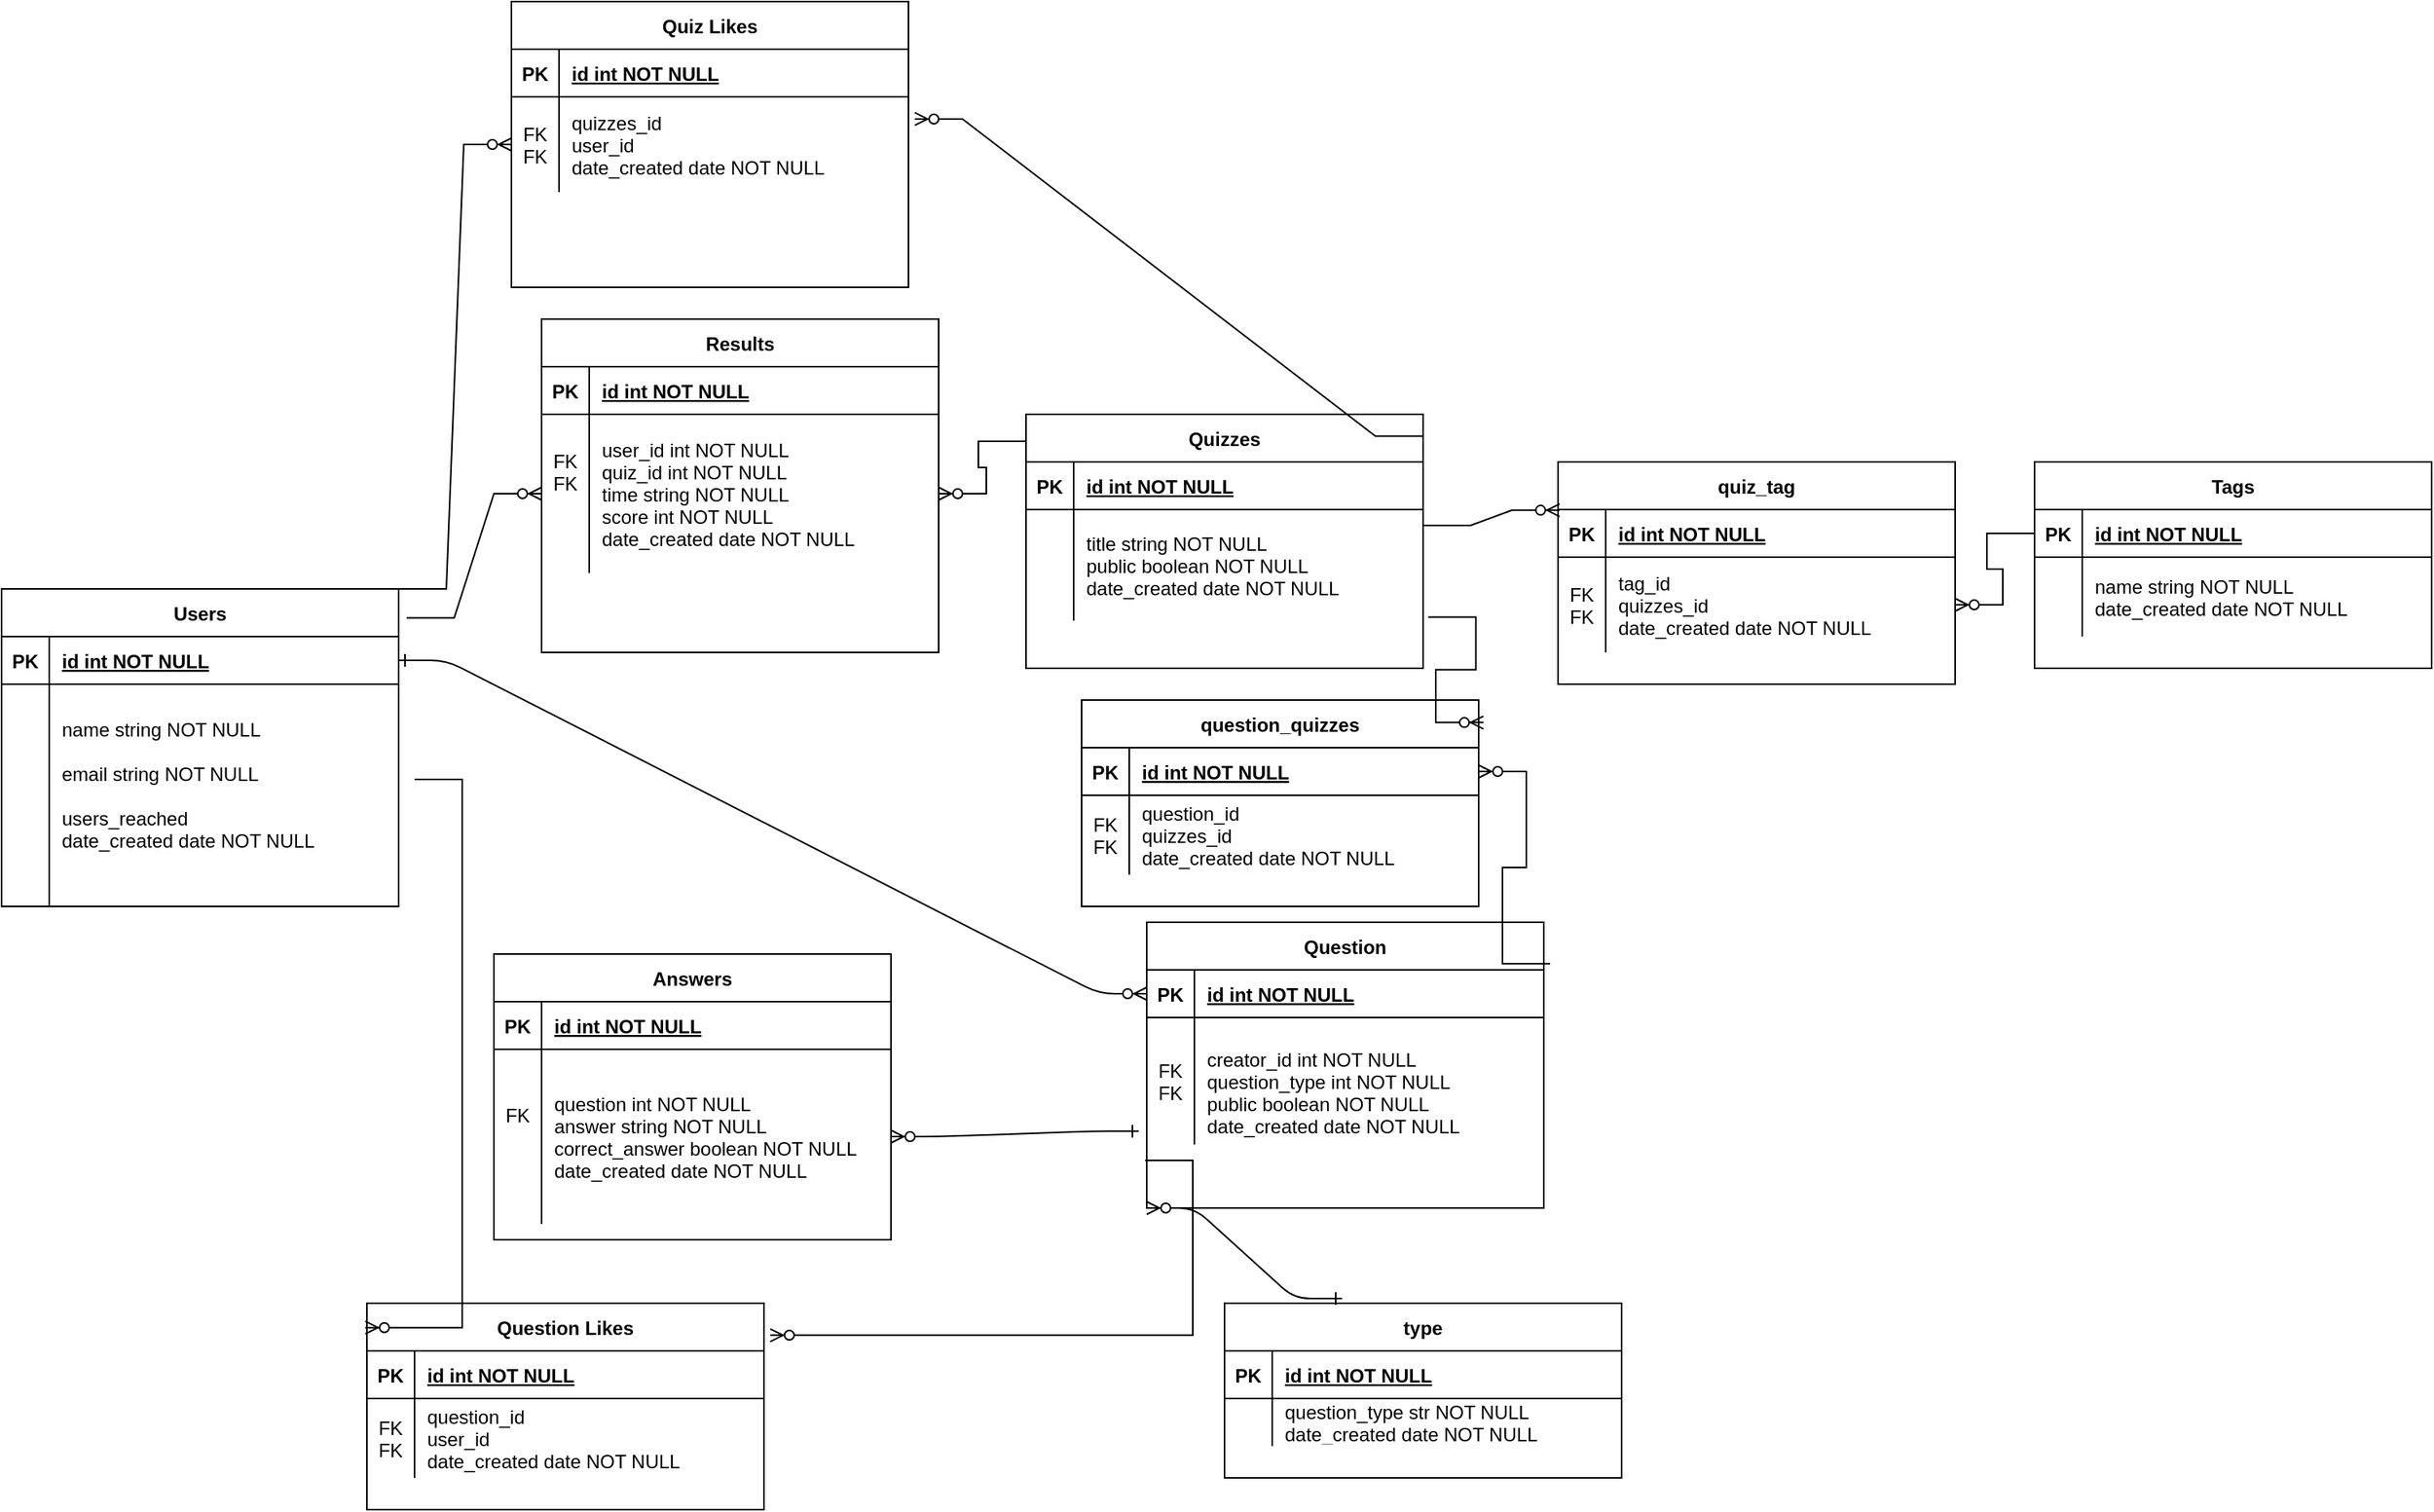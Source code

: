 <mxfile version="22.0.4" type="github" pages="2">
  <diagram id="R2lEEEUBdFMjLlhIrx00" name="Page-1">
    <mxGraphModel dx="1759" dy="1582" grid="1" gridSize="10" guides="1" tooltips="1" connect="1" arrows="1" fold="1" page="1" pageScale="1" pageWidth="850" pageHeight="1100" math="0" shadow="0" extFonts="Permanent Marker^https://fonts.googleapis.com/css?family=Permanent+Marker">
      <root>
        <mxCell id="0" />
        <mxCell id="1" parent="0" />
        <mxCell id="C-vyLk0tnHw3VtMMgP7b-1" value="" style="edgeStyle=entityRelationEdgeStyle;endArrow=ERzeroToMany;startArrow=ERone;endFill=1;startFill=0;entryX=0;entryY=0.25;entryDx=0;entryDy=0;" parent="1" source="C-vyLk0tnHw3VtMMgP7b-24" target="FuQoGJJ5rqBWqTtV5Ez2-31" edge="1">
          <mxGeometry width="100" height="100" relative="1" as="geometry">
            <mxPoint x="340" y="720" as="sourcePoint" />
            <mxPoint x="440" y="620" as="targetPoint" />
          </mxGeometry>
        </mxCell>
        <mxCell id="C-vyLk0tnHw3VtMMgP7b-2" value="Quizzes" style="shape=table;startSize=30;container=1;collapsible=1;childLayout=tableLayout;fixedRows=1;rowLines=0;fontStyle=1;align=center;resizeLast=1;" parent="1" vertex="1">
          <mxGeometry x="425" y="30" width="250" height="160" as="geometry" />
        </mxCell>
        <mxCell id="C-vyLk0tnHw3VtMMgP7b-3" value="" style="shape=partialRectangle;collapsible=0;dropTarget=0;pointerEvents=0;fillColor=none;points=[[0,0.5],[1,0.5]];portConstraint=eastwest;top=0;left=0;right=0;bottom=1;" parent="C-vyLk0tnHw3VtMMgP7b-2" vertex="1">
          <mxGeometry y="30" width="250" height="30" as="geometry" />
        </mxCell>
        <mxCell id="C-vyLk0tnHw3VtMMgP7b-4" value="PK" style="shape=partialRectangle;overflow=hidden;connectable=0;fillColor=none;top=0;left=0;bottom=0;right=0;fontStyle=1;" parent="C-vyLk0tnHw3VtMMgP7b-3" vertex="1">
          <mxGeometry width="30" height="30" as="geometry">
            <mxRectangle width="30" height="30" as="alternateBounds" />
          </mxGeometry>
        </mxCell>
        <mxCell id="C-vyLk0tnHw3VtMMgP7b-5" value="id int NOT NULL " style="shape=partialRectangle;overflow=hidden;connectable=0;fillColor=none;top=0;left=0;bottom=0;right=0;align=left;spacingLeft=6;fontStyle=5;" parent="C-vyLk0tnHw3VtMMgP7b-3" vertex="1">
          <mxGeometry x="30" width="220" height="30" as="geometry">
            <mxRectangle width="220" height="30" as="alternateBounds" />
          </mxGeometry>
        </mxCell>
        <mxCell id="C-vyLk0tnHw3VtMMgP7b-9" value="" style="shape=partialRectangle;collapsible=0;dropTarget=0;pointerEvents=0;fillColor=none;points=[[0,0.5],[1,0.5]];portConstraint=eastwest;top=0;left=0;right=0;bottom=0;" parent="C-vyLk0tnHw3VtMMgP7b-2" vertex="1">
          <mxGeometry y="60" width="250" height="70" as="geometry" />
        </mxCell>
        <mxCell id="C-vyLk0tnHw3VtMMgP7b-10" value="" style="shape=partialRectangle;overflow=hidden;connectable=0;fillColor=none;top=0;left=0;bottom=0;right=0;" parent="C-vyLk0tnHw3VtMMgP7b-9" vertex="1">
          <mxGeometry width="30" height="70" as="geometry">
            <mxRectangle width="30" height="70" as="alternateBounds" />
          </mxGeometry>
        </mxCell>
        <mxCell id="C-vyLk0tnHw3VtMMgP7b-11" value="title string NOT NULL&#xa;public boolean NOT NULL&#xa;date_created date NOT NULL" style="shape=partialRectangle;overflow=hidden;connectable=0;fillColor=none;top=0;left=0;bottom=0;right=0;align=left;spacingLeft=6;" parent="C-vyLk0tnHw3VtMMgP7b-9" vertex="1">
          <mxGeometry x="30" width="220" height="70" as="geometry">
            <mxRectangle width="220" height="70" as="alternateBounds" />
          </mxGeometry>
        </mxCell>
        <mxCell id="C-vyLk0tnHw3VtMMgP7b-23" value="Users" style="shape=table;startSize=30;container=1;collapsible=1;childLayout=tableLayout;fixedRows=1;rowLines=0;fontStyle=1;align=center;resizeLast=1;" parent="1" vertex="1">
          <mxGeometry x="-220" y="140" width="250" height="200" as="geometry" />
        </mxCell>
        <mxCell id="C-vyLk0tnHw3VtMMgP7b-24" value="" style="shape=partialRectangle;collapsible=0;dropTarget=0;pointerEvents=0;fillColor=none;points=[[0,0.5],[1,0.5]];portConstraint=eastwest;top=0;left=0;right=0;bottom=1;" parent="C-vyLk0tnHw3VtMMgP7b-23" vertex="1">
          <mxGeometry y="30" width="250" height="30" as="geometry" />
        </mxCell>
        <mxCell id="C-vyLk0tnHw3VtMMgP7b-25" value="PK" style="shape=partialRectangle;overflow=hidden;connectable=0;fillColor=none;top=0;left=0;bottom=0;right=0;fontStyle=1;" parent="C-vyLk0tnHw3VtMMgP7b-24" vertex="1">
          <mxGeometry width="30" height="30" as="geometry">
            <mxRectangle width="30" height="30" as="alternateBounds" />
          </mxGeometry>
        </mxCell>
        <mxCell id="C-vyLk0tnHw3VtMMgP7b-26" value="id int NOT NULL " style="shape=partialRectangle;overflow=hidden;connectable=0;fillColor=none;top=0;left=0;bottom=0;right=0;align=left;spacingLeft=6;fontStyle=5;" parent="C-vyLk0tnHw3VtMMgP7b-24" vertex="1">
          <mxGeometry x="30" width="220" height="30" as="geometry">
            <mxRectangle width="220" height="30" as="alternateBounds" />
          </mxGeometry>
        </mxCell>
        <mxCell id="C-vyLk0tnHw3VtMMgP7b-27" value="" style="shape=partialRectangle;collapsible=0;dropTarget=0;pointerEvents=0;fillColor=none;points=[[0,0.5],[1,0.5]];portConstraint=eastwest;top=0;left=0;right=0;bottom=0;" parent="C-vyLk0tnHw3VtMMgP7b-23" vertex="1">
          <mxGeometry y="60" width="250" height="140" as="geometry" />
        </mxCell>
        <mxCell id="C-vyLk0tnHw3VtMMgP7b-28" value="" style="shape=partialRectangle;overflow=hidden;connectable=0;fillColor=none;top=0;left=0;bottom=0;right=0;" parent="C-vyLk0tnHw3VtMMgP7b-27" vertex="1">
          <mxGeometry width="30" height="140" as="geometry">
            <mxRectangle width="30" height="140" as="alternateBounds" />
          </mxGeometry>
        </mxCell>
        <mxCell id="C-vyLk0tnHw3VtMMgP7b-29" value="name string NOT NULL&#xa;&#xa;email string NOT NULL&#xa;&#xa;users_reached&#xa;date_created date NOT NULL&#xa;" style="shape=partialRectangle;overflow=hidden;connectable=0;fillColor=none;top=0;left=0;bottom=0;right=0;align=left;spacingLeft=6;" parent="C-vyLk0tnHw3VtMMgP7b-27" vertex="1">
          <mxGeometry x="30" width="220" height="140" as="geometry">
            <mxRectangle width="220" height="140" as="alternateBounds" />
          </mxGeometry>
        </mxCell>
        <mxCell id="FuQoGJJ5rqBWqTtV5Ez2-1" value="Answers" style="shape=table;startSize=30;container=1;collapsible=1;childLayout=tableLayout;fixedRows=1;rowLines=0;fontStyle=1;align=center;resizeLast=1;" parent="1" vertex="1">
          <mxGeometry x="90" y="370" width="250" height="180" as="geometry" />
        </mxCell>
        <mxCell id="FuQoGJJ5rqBWqTtV5Ez2-2" value="" style="shape=partialRectangle;collapsible=0;dropTarget=0;pointerEvents=0;fillColor=none;points=[[0,0.5],[1,0.5]];portConstraint=eastwest;top=0;left=0;right=0;bottom=1;" parent="FuQoGJJ5rqBWqTtV5Ez2-1" vertex="1">
          <mxGeometry y="30" width="250" height="30" as="geometry" />
        </mxCell>
        <mxCell id="FuQoGJJ5rqBWqTtV5Ez2-3" value="PK" style="shape=partialRectangle;overflow=hidden;connectable=0;fillColor=none;top=0;left=0;bottom=0;right=0;fontStyle=1;" parent="FuQoGJJ5rqBWqTtV5Ez2-2" vertex="1">
          <mxGeometry width="30" height="30" as="geometry">
            <mxRectangle width="30" height="30" as="alternateBounds" />
          </mxGeometry>
        </mxCell>
        <mxCell id="FuQoGJJ5rqBWqTtV5Ez2-4" value="id int NOT NULL " style="shape=partialRectangle;overflow=hidden;connectable=0;fillColor=none;top=0;left=0;bottom=0;right=0;align=left;spacingLeft=6;fontStyle=5;" parent="FuQoGJJ5rqBWqTtV5Ez2-2" vertex="1">
          <mxGeometry x="30" width="220" height="30" as="geometry">
            <mxRectangle width="220" height="30" as="alternateBounds" />
          </mxGeometry>
        </mxCell>
        <mxCell id="FuQoGJJ5rqBWqTtV5Ez2-5" value="" style="shape=partialRectangle;collapsible=0;dropTarget=0;pointerEvents=0;fillColor=none;points=[[0,0.5],[1,0.5]];portConstraint=eastwest;top=0;left=0;right=0;bottom=0;" parent="FuQoGJJ5rqBWqTtV5Ez2-1" vertex="1">
          <mxGeometry y="60" width="250" height="110" as="geometry" />
        </mxCell>
        <mxCell id="FuQoGJJ5rqBWqTtV5Ez2-6" value="FK&#xa;&#xa;" style="shape=partialRectangle;overflow=hidden;connectable=0;fillColor=none;top=0;left=0;bottom=0;right=0;" parent="FuQoGJJ5rqBWqTtV5Ez2-5" vertex="1">
          <mxGeometry width="30" height="110" as="geometry">
            <mxRectangle width="30" height="110" as="alternateBounds" />
          </mxGeometry>
        </mxCell>
        <mxCell id="FuQoGJJ5rqBWqTtV5Ez2-7" value="question int NOT NULL&#xa;answer string NOT NULL&#xa;correct_answer boolean NOT NULL&#xa;date_created date NOT NULL" style="shape=partialRectangle;overflow=hidden;connectable=0;fillColor=none;top=0;left=0;bottom=0;right=0;align=left;spacingLeft=6;" parent="FuQoGJJ5rqBWqTtV5Ez2-5" vertex="1">
          <mxGeometry x="30" width="220" height="110" as="geometry">
            <mxRectangle width="220" height="110" as="alternateBounds" />
          </mxGeometry>
        </mxCell>
        <mxCell id="FuQoGJJ5rqBWqTtV5Ez2-24" value="type" style="shape=table;startSize=30;container=1;collapsible=1;childLayout=tableLayout;fixedRows=1;rowLines=0;fontStyle=1;align=center;resizeLast=1;" parent="1" vertex="1">
          <mxGeometry x="550" y="590" width="250" height="110" as="geometry" />
        </mxCell>
        <mxCell id="FuQoGJJ5rqBWqTtV5Ez2-25" value="" style="shape=partialRectangle;collapsible=0;dropTarget=0;pointerEvents=0;fillColor=none;points=[[0,0.5],[1,0.5]];portConstraint=eastwest;top=0;left=0;right=0;bottom=1;" parent="FuQoGJJ5rqBWqTtV5Ez2-24" vertex="1">
          <mxGeometry y="30" width="250" height="30" as="geometry" />
        </mxCell>
        <mxCell id="FuQoGJJ5rqBWqTtV5Ez2-26" value="PK" style="shape=partialRectangle;overflow=hidden;connectable=0;fillColor=none;top=0;left=0;bottom=0;right=0;fontStyle=1;" parent="FuQoGJJ5rqBWqTtV5Ez2-25" vertex="1">
          <mxGeometry width="30" height="30" as="geometry">
            <mxRectangle width="30" height="30" as="alternateBounds" />
          </mxGeometry>
        </mxCell>
        <mxCell id="FuQoGJJ5rqBWqTtV5Ez2-27" value="id int NOT NULL " style="shape=partialRectangle;overflow=hidden;connectable=0;fillColor=none;top=0;left=0;bottom=0;right=0;align=left;spacingLeft=6;fontStyle=5;" parent="FuQoGJJ5rqBWqTtV5Ez2-25" vertex="1">
          <mxGeometry x="30" width="220" height="30" as="geometry">
            <mxRectangle width="220" height="30" as="alternateBounds" />
          </mxGeometry>
        </mxCell>
        <mxCell id="FuQoGJJ5rqBWqTtV5Ez2-28" value="" style="shape=partialRectangle;collapsible=0;dropTarget=0;pointerEvents=0;fillColor=none;points=[[0,0.5],[1,0.5]];portConstraint=eastwest;top=0;left=0;right=0;bottom=0;" parent="FuQoGJJ5rqBWqTtV5Ez2-24" vertex="1">
          <mxGeometry y="60" width="250" height="30" as="geometry" />
        </mxCell>
        <mxCell id="FuQoGJJ5rqBWqTtV5Ez2-29" value="" style="shape=partialRectangle;overflow=hidden;connectable=0;fillColor=none;top=0;left=0;bottom=0;right=0;" parent="FuQoGJJ5rqBWqTtV5Ez2-28" vertex="1">
          <mxGeometry width="30" height="30" as="geometry">
            <mxRectangle width="30" height="30" as="alternateBounds" />
          </mxGeometry>
        </mxCell>
        <mxCell id="FuQoGJJ5rqBWqTtV5Ez2-30" value="question_type str NOT NULL&#xa;date_created date NOT NULL" style="shape=partialRectangle;overflow=hidden;connectable=0;fillColor=none;top=0;left=0;bottom=0;right=0;align=left;spacingLeft=6;" parent="FuQoGJJ5rqBWqTtV5Ez2-28" vertex="1">
          <mxGeometry x="30" width="220" height="30" as="geometry">
            <mxRectangle width="220" height="30" as="alternateBounds" />
          </mxGeometry>
        </mxCell>
        <mxCell id="FuQoGJJ5rqBWqTtV5Ez2-31" value="Question" style="shape=table;startSize=30;container=1;collapsible=1;childLayout=tableLayout;fixedRows=1;rowLines=0;fontStyle=1;align=center;resizeLast=1;" parent="1" vertex="1">
          <mxGeometry x="501" y="350" width="250" height="180" as="geometry" />
        </mxCell>
        <mxCell id="FuQoGJJ5rqBWqTtV5Ez2-32" value="" style="shape=partialRectangle;collapsible=0;dropTarget=0;pointerEvents=0;fillColor=none;points=[[0,0.5],[1,0.5]];portConstraint=eastwest;top=0;left=0;right=0;bottom=1;" parent="FuQoGJJ5rqBWqTtV5Ez2-31" vertex="1">
          <mxGeometry y="30" width="250" height="30" as="geometry" />
        </mxCell>
        <mxCell id="FuQoGJJ5rqBWqTtV5Ez2-33" value="PK" style="shape=partialRectangle;overflow=hidden;connectable=0;fillColor=none;top=0;left=0;bottom=0;right=0;fontStyle=1;" parent="FuQoGJJ5rqBWqTtV5Ez2-32" vertex="1">
          <mxGeometry width="30" height="30" as="geometry">
            <mxRectangle width="30" height="30" as="alternateBounds" />
          </mxGeometry>
        </mxCell>
        <mxCell id="FuQoGJJ5rqBWqTtV5Ez2-34" value="id int NOT NULL " style="shape=partialRectangle;overflow=hidden;connectable=0;fillColor=none;top=0;left=0;bottom=0;right=0;align=left;spacingLeft=6;fontStyle=5;" parent="FuQoGJJ5rqBWqTtV5Ez2-32" vertex="1">
          <mxGeometry x="30" width="220" height="30" as="geometry">
            <mxRectangle width="220" height="30" as="alternateBounds" />
          </mxGeometry>
        </mxCell>
        <mxCell id="FuQoGJJ5rqBWqTtV5Ez2-35" value="" style="shape=partialRectangle;collapsible=0;dropTarget=0;pointerEvents=0;fillColor=none;points=[[0,0.5],[1,0.5]];portConstraint=eastwest;top=0;left=0;right=0;bottom=0;" parent="FuQoGJJ5rqBWqTtV5Ez2-31" vertex="1">
          <mxGeometry y="60" width="250" height="80" as="geometry" />
        </mxCell>
        <mxCell id="FuQoGJJ5rqBWqTtV5Ez2-36" value="&#xa;FK&#xa;FK&#xa;" style="shape=partialRectangle;overflow=hidden;connectable=0;fillColor=none;top=0;left=0;bottom=0;right=0;" parent="FuQoGJJ5rqBWqTtV5Ez2-35" vertex="1">
          <mxGeometry width="30" height="80" as="geometry">
            <mxRectangle width="30" height="80" as="alternateBounds" />
          </mxGeometry>
        </mxCell>
        <mxCell id="FuQoGJJ5rqBWqTtV5Ez2-37" value="&#xa;creator_id int NOT NULL&#xa;question_type int NOT NULL&#xa;public boolean NOT NULL&#xa;date_created date NOT NULL" style="shape=partialRectangle;overflow=hidden;connectable=0;fillColor=none;top=0;left=0;bottom=0;right=0;align=left;spacingLeft=6;" parent="FuQoGJJ5rqBWqTtV5Ez2-35" vertex="1">
          <mxGeometry x="30" width="220" height="80" as="geometry">
            <mxRectangle width="220" height="80" as="alternateBounds" />
          </mxGeometry>
        </mxCell>
        <mxCell id="FuQoGJJ5rqBWqTtV5Ez2-38" value="" style="edgeStyle=entityRelationEdgeStyle;endArrow=ERzeroToMany;startArrow=ERone;endFill=1;startFill=0;exitX=-0.02;exitY=0.896;exitDx=0;exitDy=0;exitPerimeter=0;entryX=1;entryY=0.5;entryDx=0;entryDy=0;" parent="1" source="FuQoGJJ5rqBWqTtV5Ez2-35" target="FuQoGJJ5rqBWqTtV5Ez2-5" edge="1">
          <mxGeometry width="100" height="100" relative="1" as="geometry">
            <mxPoint x="730" y="330" as="sourcePoint" />
            <mxPoint x="150" y="400" as="targetPoint" />
            <Array as="points">
              <mxPoint x="350" y="370" />
            </Array>
          </mxGeometry>
        </mxCell>
        <mxCell id="FuQoGJJ5rqBWqTtV5Ez2-39" value="" style="edgeStyle=entityRelationEdgeStyle;endArrow=ERzeroToMany;startArrow=ERone;endFill=1;startFill=0;exitX=0.296;exitY=-0.027;exitDx=0;exitDy=0;exitPerimeter=0;entryX=0;entryY=1;entryDx=0;entryDy=0;" parent="1" source="FuQoGJJ5rqBWqTtV5Ez2-24" target="FuQoGJJ5rqBWqTtV5Ez2-31" edge="1">
          <mxGeometry width="100" height="100" relative="1" as="geometry">
            <mxPoint x="120" y="605" as="sourcePoint" />
            <mxPoint x="30" y="600" as="targetPoint" />
            <Array as="points">
              <mxPoint x="130" y="600" />
            </Array>
          </mxGeometry>
        </mxCell>
        <mxCell id="FuQoGJJ5rqBWqTtV5Ez2-43" value="question_quizzes" style="shape=table;startSize=30;container=1;collapsible=1;childLayout=tableLayout;fixedRows=1;rowLines=0;fontStyle=1;align=center;resizeLast=1;" parent="1" vertex="1">
          <mxGeometry x="460" y="210" width="250" height="130" as="geometry" />
        </mxCell>
        <mxCell id="FuQoGJJ5rqBWqTtV5Ez2-44" value="" style="shape=partialRectangle;collapsible=0;dropTarget=0;pointerEvents=0;fillColor=none;points=[[0,0.5],[1,0.5]];portConstraint=eastwest;top=0;left=0;right=0;bottom=1;" parent="FuQoGJJ5rqBWqTtV5Ez2-43" vertex="1">
          <mxGeometry y="30" width="250" height="30" as="geometry" />
        </mxCell>
        <mxCell id="FuQoGJJ5rqBWqTtV5Ez2-45" value="PK" style="shape=partialRectangle;overflow=hidden;connectable=0;fillColor=none;top=0;left=0;bottom=0;right=0;fontStyle=1;" parent="FuQoGJJ5rqBWqTtV5Ez2-44" vertex="1">
          <mxGeometry width="30" height="30" as="geometry">
            <mxRectangle width="30" height="30" as="alternateBounds" />
          </mxGeometry>
        </mxCell>
        <mxCell id="FuQoGJJ5rqBWqTtV5Ez2-46" value="id int NOT NULL " style="shape=partialRectangle;overflow=hidden;connectable=0;fillColor=none;top=0;left=0;bottom=0;right=0;align=left;spacingLeft=6;fontStyle=5;" parent="FuQoGJJ5rqBWqTtV5Ez2-44" vertex="1">
          <mxGeometry x="30" width="220" height="30" as="geometry">
            <mxRectangle width="220" height="30" as="alternateBounds" />
          </mxGeometry>
        </mxCell>
        <mxCell id="FuQoGJJ5rqBWqTtV5Ez2-47" value="" style="shape=partialRectangle;collapsible=0;dropTarget=0;pointerEvents=0;fillColor=none;points=[[0,0.5],[1,0.5]];portConstraint=eastwest;top=0;left=0;right=0;bottom=0;" parent="FuQoGJJ5rqBWqTtV5Ez2-43" vertex="1">
          <mxGeometry y="60" width="250" height="50" as="geometry" />
        </mxCell>
        <mxCell id="FuQoGJJ5rqBWqTtV5Ez2-48" value="FK&#xa;FK" style="shape=partialRectangle;overflow=hidden;connectable=0;fillColor=none;top=0;left=0;bottom=0;right=0;" parent="FuQoGJJ5rqBWqTtV5Ez2-47" vertex="1">
          <mxGeometry width="30" height="50" as="geometry">
            <mxRectangle width="30" height="50" as="alternateBounds" />
          </mxGeometry>
        </mxCell>
        <mxCell id="FuQoGJJ5rqBWqTtV5Ez2-49" value="question_id&#xa;quizzes_id&#xa;date_created date NOT NULL" style="shape=partialRectangle;overflow=hidden;connectable=0;fillColor=none;top=0;left=0;bottom=0;right=0;align=left;spacingLeft=6;" parent="FuQoGJJ5rqBWqTtV5Ez2-47" vertex="1">
          <mxGeometry x="30" width="220" height="50" as="geometry">
            <mxRectangle width="220" height="50" as="alternateBounds" />
          </mxGeometry>
        </mxCell>
        <mxCell id="FuQoGJJ5rqBWqTtV5Ez2-50" value="" style="edgeStyle=entityRelationEdgeStyle;fontSize=12;html=1;endArrow=ERzeroToMany;endFill=1;rounded=0;exitX=1.016;exitY=0.145;exitDx=0;exitDy=0;exitPerimeter=0;entryX=1;entryY=0.5;entryDx=0;entryDy=0;" parent="1" source="FuQoGJJ5rqBWqTtV5Ez2-31" target="FuQoGJJ5rqBWqTtV5Ez2-44" edge="1">
          <mxGeometry width="100" height="100" relative="1" as="geometry">
            <mxPoint x="320" y="320" as="sourcePoint" />
            <mxPoint x="420" y="220" as="targetPoint" />
          </mxGeometry>
        </mxCell>
        <mxCell id="FuQoGJJ5rqBWqTtV5Ez2-51" value="" style="edgeStyle=entityRelationEdgeStyle;fontSize=12;html=1;endArrow=ERzeroToMany;endFill=1;rounded=0;exitX=1.013;exitY=0.967;exitDx=0;exitDy=0;exitPerimeter=0;entryX=1.012;entryY=0.109;entryDx=0;entryDy=0;entryPerimeter=0;" parent="1" source="C-vyLk0tnHw3VtMMgP7b-9" target="FuQoGJJ5rqBWqTtV5Ez2-43" edge="1">
          <mxGeometry width="100" height="100" relative="1" as="geometry">
            <mxPoint x="784" y="386" as="sourcePoint" />
            <mxPoint x="720" y="265" as="targetPoint" />
          </mxGeometry>
        </mxCell>
        <mxCell id="FuQoGJJ5rqBWqTtV5Ez2-52" value="Results" style="shape=table;startSize=30;container=1;collapsible=1;childLayout=tableLayout;fixedRows=1;rowLines=0;fontStyle=1;align=center;resizeLast=1;" parent="1" vertex="1">
          <mxGeometry x="120" y="-30" width="250" height="210" as="geometry" />
        </mxCell>
        <mxCell id="FuQoGJJ5rqBWqTtV5Ez2-53" value="" style="shape=partialRectangle;collapsible=0;dropTarget=0;pointerEvents=0;fillColor=none;points=[[0,0.5],[1,0.5]];portConstraint=eastwest;top=0;left=0;right=0;bottom=1;" parent="FuQoGJJ5rqBWqTtV5Ez2-52" vertex="1">
          <mxGeometry y="30" width="250" height="30" as="geometry" />
        </mxCell>
        <mxCell id="FuQoGJJ5rqBWqTtV5Ez2-54" value="PK" style="shape=partialRectangle;overflow=hidden;connectable=0;fillColor=none;top=0;left=0;bottom=0;right=0;fontStyle=1;" parent="FuQoGJJ5rqBWqTtV5Ez2-53" vertex="1">
          <mxGeometry width="30" height="30" as="geometry">
            <mxRectangle width="30" height="30" as="alternateBounds" />
          </mxGeometry>
        </mxCell>
        <mxCell id="FuQoGJJ5rqBWqTtV5Ez2-55" value="id int NOT NULL " style="shape=partialRectangle;overflow=hidden;connectable=0;fillColor=none;top=0;left=0;bottom=0;right=0;align=left;spacingLeft=6;fontStyle=5;" parent="FuQoGJJ5rqBWqTtV5Ez2-53" vertex="1">
          <mxGeometry x="30" width="220" height="30" as="geometry">
            <mxRectangle width="220" height="30" as="alternateBounds" />
          </mxGeometry>
        </mxCell>
        <mxCell id="FuQoGJJ5rqBWqTtV5Ez2-56" value="" style="shape=partialRectangle;collapsible=0;dropTarget=0;pointerEvents=0;fillColor=none;points=[[0,0.5],[1,0.5]];portConstraint=eastwest;top=0;left=0;right=0;bottom=0;" parent="FuQoGJJ5rqBWqTtV5Ez2-52" vertex="1">
          <mxGeometry y="60" width="250" height="100" as="geometry" />
        </mxCell>
        <mxCell id="FuQoGJJ5rqBWqTtV5Ez2-57" value="&#xa;FK&#xa;FK&#xa;&#xa;&#xa;" style="shape=partialRectangle;overflow=hidden;connectable=0;fillColor=none;top=0;left=0;bottom=0;right=0;" parent="FuQoGJJ5rqBWqTtV5Ez2-56" vertex="1">
          <mxGeometry width="30" height="100" as="geometry">
            <mxRectangle width="30" height="100" as="alternateBounds" />
          </mxGeometry>
        </mxCell>
        <mxCell id="FuQoGJJ5rqBWqTtV5Ez2-58" value="&#xa;user_id int NOT NULL&#xa;quiz_id int NOT NULL&#xa;time string NOT NULL&#xa;score int NOT NULL&#xa;date_created date NOT NULL&#xa;" style="shape=partialRectangle;overflow=hidden;connectable=0;fillColor=none;top=0;left=0;bottom=0;right=0;align=left;spacingLeft=6;" parent="FuQoGJJ5rqBWqTtV5Ez2-56" vertex="1">
          <mxGeometry x="30" width="220" height="100" as="geometry">
            <mxRectangle width="220" height="100" as="alternateBounds" />
          </mxGeometry>
        </mxCell>
        <mxCell id="FuQoGJJ5rqBWqTtV5Ez2-64" value="" style="edgeStyle=entityRelationEdgeStyle;fontSize=12;html=1;endArrow=ERzeroToMany;endFill=1;rounded=0;exitX=1.02;exitY=0.091;exitDx=0;exitDy=0;exitPerimeter=0;" parent="1" source="C-vyLk0tnHw3VtMMgP7b-23" target="FuQoGJJ5rqBWqTtV5Ez2-56" edge="1">
          <mxGeometry width="100" height="100" relative="1" as="geometry">
            <mxPoint x="170" y="260" as="sourcePoint" />
            <mxPoint x="270" y="160" as="targetPoint" />
          </mxGeometry>
        </mxCell>
        <mxCell id="FuQoGJJ5rqBWqTtV5Ez2-65" value="" style="edgeStyle=entityRelationEdgeStyle;fontSize=12;html=1;endArrow=ERzeroToMany;endFill=1;rounded=0;exitX=0;exitY=0.106;exitDx=0;exitDy=0;exitPerimeter=0;" parent="1" source="C-vyLk0tnHw3VtMMgP7b-2" target="FuQoGJJ5rqBWqTtV5Ez2-56" edge="1">
          <mxGeometry width="100" height="100" relative="1" as="geometry">
            <mxPoint x="170" y="260" as="sourcePoint" />
            <mxPoint x="270" y="160" as="targetPoint" />
          </mxGeometry>
        </mxCell>
        <mxCell id="FuQoGJJ5rqBWqTtV5Ez2-66" value="Tags" style="shape=table;startSize=30;container=1;collapsible=1;childLayout=tableLayout;fixedRows=1;rowLines=0;fontStyle=1;align=center;resizeLast=1;" parent="1" vertex="1">
          <mxGeometry x="1060" y="60" width="250" height="130" as="geometry" />
        </mxCell>
        <mxCell id="FuQoGJJ5rqBWqTtV5Ez2-67" value="" style="shape=partialRectangle;collapsible=0;dropTarget=0;pointerEvents=0;fillColor=none;points=[[0,0.5],[1,0.5]];portConstraint=eastwest;top=0;left=0;right=0;bottom=1;" parent="FuQoGJJ5rqBWqTtV5Ez2-66" vertex="1">
          <mxGeometry y="30" width="250" height="30" as="geometry" />
        </mxCell>
        <mxCell id="FuQoGJJ5rqBWqTtV5Ez2-68" value="PK" style="shape=partialRectangle;overflow=hidden;connectable=0;fillColor=none;top=0;left=0;bottom=0;right=0;fontStyle=1;" parent="FuQoGJJ5rqBWqTtV5Ez2-67" vertex="1">
          <mxGeometry width="30" height="30" as="geometry">
            <mxRectangle width="30" height="30" as="alternateBounds" />
          </mxGeometry>
        </mxCell>
        <mxCell id="FuQoGJJ5rqBWqTtV5Ez2-69" value="id int NOT NULL " style="shape=partialRectangle;overflow=hidden;connectable=0;fillColor=none;top=0;left=0;bottom=0;right=0;align=left;spacingLeft=6;fontStyle=5;" parent="FuQoGJJ5rqBWqTtV5Ez2-67" vertex="1">
          <mxGeometry x="30" width="220" height="30" as="geometry">
            <mxRectangle width="220" height="30" as="alternateBounds" />
          </mxGeometry>
        </mxCell>
        <mxCell id="FuQoGJJ5rqBWqTtV5Ez2-70" value="" style="shape=partialRectangle;collapsible=0;dropTarget=0;pointerEvents=0;fillColor=none;points=[[0,0.5],[1,0.5]];portConstraint=eastwest;top=0;left=0;right=0;bottom=0;" parent="FuQoGJJ5rqBWqTtV5Ez2-66" vertex="1">
          <mxGeometry y="60" width="250" height="50" as="geometry" />
        </mxCell>
        <mxCell id="FuQoGJJ5rqBWqTtV5Ez2-71" value="" style="shape=partialRectangle;overflow=hidden;connectable=0;fillColor=none;top=0;left=0;bottom=0;right=0;" parent="FuQoGJJ5rqBWqTtV5Ez2-70" vertex="1">
          <mxGeometry width="30" height="50" as="geometry">
            <mxRectangle width="30" height="50" as="alternateBounds" />
          </mxGeometry>
        </mxCell>
        <mxCell id="FuQoGJJ5rqBWqTtV5Ez2-72" value="name string NOT NULL&#xa;date_created date NOT NULL" style="shape=partialRectangle;overflow=hidden;connectable=0;fillColor=none;top=0;left=0;bottom=0;right=0;align=left;spacingLeft=6;" parent="FuQoGJJ5rqBWqTtV5Ez2-70" vertex="1">
          <mxGeometry x="30" width="220" height="50" as="geometry">
            <mxRectangle width="220" height="50" as="alternateBounds" />
          </mxGeometry>
        </mxCell>
        <mxCell id="FuQoGJJ5rqBWqTtV5Ez2-74" value="quiz_tag" style="shape=table;startSize=30;container=1;collapsible=1;childLayout=tableLayout;fixedRows=1;rowLines=0;fontStyle=1;align=center;resizeLast=1;" parent="1" vertex="1">
          <mxGeometry x="760" y="60" width="250" height="140" as="geometry" />
        </mxCell>
        <mxCell id="FuQoGJJ5rqBWqTtV5Ez2-75" value="" style="shape=partialRectangle;collapsible=0;dropTarget=0;pointerEvents=0;fillColor=none;points=[[0,0.5],[1,0.5]];portConstraint=eastwest;top=0;left=0;right=0;bottom=1;" parent="FuQoGJJ5rqBWqTtV5Ez2-74" vertex="1">
          <mxGeometry y="30" width="250" height="30" as="geometry" />
        </mxCell>
        <mxCell id="FuQoGJJ5rqBWqTtV5Ez2-76" value="PK" style="shape=partialRectangle;overflow=hidden;connectable=0;fillColor=none;top=0;left=0;bottom=0;right=0;fontStyle=1;" parent="FuQoGJJ5rqBWqTtV5Ez2-75" vertex="1">
          <mxGeometry width="30" height="30" as="geometry">
            <mxRectangle width="30" height="30" as="alternateBounds" />
          </mxGeometry>
        </mxCell>
        <mxCell id="FuQoGJJ5rqBWqTtV5Ez2-77" value="id int NOT NULL " style="shape=partialRectangle;overflow=hidden;connectable=0;fillColor=none;top=0;left=0;bottom=0;right=0;align=left;spacingLeft=6;fontStyle=5;" parent="FuQoGJJ5rqBWqTtV5Ez2-75" vertex="1">
          <mxGeometry x="30" width="220" height="30" as="geometry">
            <mxRectangle width="220" height="30" as="alternateBounds" />
          </mxGeometry>
        </mxCell>
        <mxCell id="FuQoGJJ5rqBWqTtV5Ez2-78" value="" style="shape=partialRectangle;collapsible=0;dropTarget=0;pointerEvents=0;fillColor=none;points=[[0,0.5],[1,0.5]];portConstraint=eastwest;top=0;left=0;right=0;bottom=0;" parent="FuQoGJJ5rqBWqTtV5Ez2-74" vertex="1">
          <mxGeometry y="60" width="250" height="60" as="geometry" />
        </mxCell>
        <mxCell id="FuQoGJJ5rqBWqTtV5Ez2-79" value="FK&#xa;FK" style="shape=partialRectangle;overflow=hidden;connectable=0;fillColor=none;top=0;left=0;bottom=0;right=0;" parent="FuQoGJJ5rqBWqTtV5Ez2-78" vertex="1">
          <mxGeometry width="30" height="60" as="geometry">
            <mxRectangle width="30" height="60" as="alternateBounds" />
          </mxGeometry>
        </mxCell>
        <mxCell id="FuQoGJJ5rqBWqTtV5Ez2-80" value="tag_id&#xa;quizzes_id&#xa;date_created date NOT NULL" style="shape=partialRectangle;overflow=hidden;connectable=0;fillColor=none;top=0;left=0;bottom=0;right=0;align=left;spacingLeft=6;" parent="FuQoGJJ5rqBWqTtV5Ez2-78" vertex="1">
          <mxGeometry x="30" width="220" height="60" as="geometry">
            <mxRectangle width="220" height="60" as="alternateBounds" />
          </mxGeometry>
        </mxCell>
        <mxCell id="FuQoGJJ5rqBWqTtV5Ez2-81" value="" style="edgeStyle=entityRelationEdgeStyle;fontSize=12;html=1;endArrow=ERzeroToMany;endFill=1;rounded=0;entryX=0.004;entryY=0.014;entryDx=0;entryDy=0;entryPerimeter=0;" parent="1" target="FuQoGJJ5rqBWqTtV5Ez2-75" edge="1">
          <mxGeometry width="100" height="100" relative="1" as="geometry">
            <mxPoint x="675" y="100" as="sourcePoint" />
            <mxPoint x="775" as="targetPoint" />
          </mxGeometry>
        </mxCell>
        <mxCell id="FuQoGJJ5rqBWqTtV5Ez2-82" value="" style="edgeStyle=entityRelationEdgeStyle;fontSize=12;html=1;endArrow=ERzeroToMany;endFill=1;rounded=0;entryX=1;entryY=0.5;entryDx=0;entryDy=0;exitX=0;exitY=0.5;exitDx=0;exitDy=0;" parent="1" source="FuQoGJJ5rqBWqTtV5Ez2-67" target="FuQoGJJ5rqBWqTtV5Ez2-78" edge="1">
          <mxGeometry width="100" height="100" relative="1" as="geometry">
            <mxPoint x="1010" y="292.43" as="sourcePoint" />
            <mxPoint x="1059.5" y="270.0" as="targetPoint" />
          </mxGeometry>
        </mxCell>
        <mxCell id="4juN052He3S0730-KRK3-2" value="Quiz Likes" style="shape=table;startSize=30;container=1;collapsible=1;childLayout=tableLayout;fixedRows=1;rowLines=0;fontStyle=1;align=center;resizeLast=1;" parent="1" vertex="1">
          <mxGeometry x="101" y="-230" width="250" height="180" as="geometry" />
        </mxCell>
        <mxCell id="4juN052He3S0730-KRK3-3" value="" style="shape=partialRectangle;collapsible=0;dropTarget=0;pointerEvents=0;fillColor=none;points=[[0,0.5],[1,0.5]];portConstraint=eastwest;top=0;left=0;right=0;bottom=1;" parent="4juN052He3S0730-KRK3-2" vertex="1">
          <mxGeometry y="30" width="250" height="30" as="geometry" />
        </mxCell>
        <mxCell id="4juN052He3S0730-KRK3-4" value="PK" style="shape=partialRectangle;overflow=hidden;connectable=0;fillColor=none;top=0;left=0;bottom=0;right=0;fontStyle=1;" parent="4juN052He3S0730-KRK3-3" vertex="1">
          <mxGeometry width="30" height="30" as="geometry">
            <mxRectangle width="30" height="30" as="alternateBounds" />
          </mxGeometry>
        </mxCell>
        <mxCell id="4juN052He3S0730-KRK3-5" value="id int NOT NULL " style="shape=partialRectangle;overflow=hidden;connectable=0;fillColor=none;top=0;left=0;bottom=0;right=0;align=left;spacingLeft=6;fontStyle=5;" parent="4juN052He3S0730-KRK3-3" vertex="1">
          <mxGeometry x="30" width="220" height="30" as="geometry">
            <mxRectangle width="220" height="30" as="alternateBounds" />
          </mxGeometry>
        </mxCell>
        <mxCell id="4juN052He3S0730-KRK3-6" value="" style="shape=partialRectangle;collapsible=0;dropTarget=0;pointerEvents=0;fillColor=none;points=[[0,0.5],[1,0.5]];portConstraint=eastwest;top=0;left=0;right=0;bottom=0;" parent="4juN052He3S0730-KRK3-2" vertex="1">
          <mxGeometry y="60" width="250" height="60" as="geometry" />
        </mxCell>
        <mxCell id="4juN052He3S0730-KRK3-7" value="FK&#xa;FK" style="shape=partialRectangle;overflow=hidden;connectable=0;fillColor=none;top=0;left=0;bottom=0;right=0;" parent="4juN052He3S0730-KRK3-6" vertex="1">
          <mxGeometry width="30" height="60" as="geometry">
            <mxRectangle width="30" height="60" as="alternateBounds" />
          </mxGeometry>
        </mxCell>
        <mxCell id="4juN052He3S0730-KRK3-8" value="quizzes_id&#xa;user_id&#xa;date_created date NOT NULL" style="shape=partialRectangle;overflow=hidden;connectable=0;fillColor=none;top=0;left=0;bottom=0;right=0;align=left;spacingLeft=6;" parent="4juN052He3S0730-KRK3-6" vertex="1">
          <mxGeometry x="30" width="220" height="60" as="geometry">
            <mxRectangle width="220" height="60" as="alternateBounds" />
          </mxGeometry>
        </mxCell>
        <mxCell id="4juN052He3S0730-KRK3-9" value="" style="edgeStyle=entityRelationEdgeStyle;fontSize=12;html=1;endArrow=ERzeroToMany;endFill=1;rounded=0;exitX=1;exitY=0;exitDx=0;exitDy=0;entryX=0;entryY=0.5;entryDx=0;entryDy=0;" parent="1" source="C-vyLk0tnHw3VtMMgP7b-23" target="4juN052He3S0730-KRK3-6" edge="1">
          <mxGeometry width="100" height="100" relative="1" as="geometry">
            <mxPoint x="-130" y="70" as="sourcePoint" />
            <mxPoint x="-30" y="-30" as="targetPoint" />
          </mxGeometry>
        </mxCell>
        <mxCell id="4juN052He3S0730-KRK3-10" value="" style="edgeStyle=entityRelationEdgeStyle;fontSize=12;html=1;endArrow=ERzeroToMany;endFill=1;rounded=0;exitX=1;exitY=0.086;exitDx=0;exitDy=0;exitPerimeter=0;entryX=1.016;entryY=0.233;entryDx=0;entryDy=0;entryPerimeter=0;" parent="1" source="C-vyLk0tnHw3VtMMgP7b-2" target="4juN052He3S0730-KRK3-6" edge="1">
          <mxGeometry width="100" height="100" relative="1" as="geometry">
            <mxPoint x="465" y="-35" as="sourcePoint" />
            <mxPoint x="425" y="-60" as="targetPoint" />
            <Array as="points">
              <mxPoint x="405" y="20" />
              <mxPoint x="625" y="-150" />
              <mxPoint x="475" y="-70" />
            </Array>
          </mxGeometry>
        </mxCell>
        <mxCell id="4juN052He3S0730-KRK3-11" value="Question Likes" style="shape=table;startSize=30;container=1;collapsible=1;childLayout=tableLayout;fixedRows=1;rowLines=0;fontStyle=1;align=center;resizeLast=1;" parent="1" vertex="1">
          <mxGeometry x="10" y="590" width="250" height="130" as="geometry" />
        </mxCell>
        <mxCell id="4juN052He3S0730-KRK3-12" value="" style="shape=partialRectangle;collapsible=0;dropTarget=0;pointerEvents=0;fillColor=none;points=[[0,0.5],[1,0.5]];portConstraint=eastwest;top=0;left=0;right=0;bottom=1;" parent="4juN052He3S0730-KRK3-11" vertex="1">
          <mxGeometry y="30" width="250" height="30" as="geometry" />
        </mxCell>
        <mxCell id="4juN052He3S0730-KRK3-13" value="PK" style="shape=partialRectangle;overflow=hidden;connectable=0;fillColor=none;top=0;left=0;bottom=0;right=0;fontStyle=1;" parent="4juN052He3S0730-KRK3-12" vertex="1">
          <mxGeometry width="30" height="30" as="geometry">
            <mxRectangle width="30" height="30" as="alternateBounds" />
          </mxGeometry>
        </mxCell>
        <mxCell id="4juN052He3S0730-KRK3-14" value="id int NOT NULL " style="shape=partialRectangle;overflow=hidden;connectable=0;fillColor=none;top=0;left=0;bottom=0;right=0;align=left;spacingLeft=6;fontStyle=5;" parent="4juN052He3S0730-KRK3-12" vertex="1">
          <mxGeometry x="30" width="220" height="30" as="geometry">
            <mxRectangle width="220" height="30" as="alternateBounds" />
          </mxGeometry>
        </mxCell>
        <mxCell id="4juN052He3S0730-KRK3-15" value="" style="shape=partialRectangle;collapsible=0;dropTarget=0;pointerEvents=0;fillColor=none;points=[[0,0.5],[1,0.5]];portConstraint=eastwest;top=0;left=0;right=0;bottom=0;" parent="4juN052He3S0730-KRK3-11" vertex="1">
          <mxGeometry y="60" width="250" height="50" as="geometry" />
        </mxCell>
        <mxCell id="4juN052He3S0730-KRK3-16" value="FK&#xa;FK" style="shape=partialRectangle;overflow=hidden;connectable=0;fillColor=none;top=0;left=0;bottom=0;right=0;" parent="4juN052He3S0730-KRK3-15" vertex="1">
          <mxGeometry width="30" height="50" as="geometry">
            <mxRectangle width="30" height="50" as="alternateBounds" />
          </mxGeometry>
        </mxCell>
        <mxCell id="4juN052He3S0730-KRK3-17" value="question_id&#xa;user_id&#xa;date_created date NOT NULL" style="shape=partialRectangle;overflow=hidden;connectable=0;fillColor=none;top=0;left=0;bottom=0;right=0;align=left;spacingLeft=6;" parent="4juN052He3S0730-KRK3-15" vertex="1">
          <mxGeometry x="30" width="220" height="50" as="geometry">
            <mxRectangle width="220" height="50" as="alternateBounds" />
          </mxGeometry>
        </mxCell>
        <mxCell id="4juN052He3S0730-KRK3-20" value="" style="edgeStyle=entityRelationEdgeStyle;fontSize=12;html=1;endArrow=ERzeroToMany;endFill=1;rounded=0;entryX=1.016;entryY=0.155;entryDx=0;entryDy=0;entryPerimeter=0;" parent="1" target="4juN052He3S0730-KRK3-11" edge="1">
          <mxGeometry width="100" height="100" relative="1" as="geometry">
            <mxPoint x="500" y="500" as="sourcePoint" />
            <mxPoint x="300" y="420" as="targetPoint" />
          </mxGeometry>
        </mxCell>
        <mxCell id="4juN052He3S0730-KRK3-21" value="" style="edgeStyle=entityRelationEdgeStyle;fontSize=12;html=1;endArrow=ERzeroToMany;endFill=1;rounded=0;entryX=-0.004;entryY=0.118;entryDx=0;entryDy=0;entryPerimeter=0;" parent="1" target="4juN052He3S0730-KRK3-11" edge="1">
          <mxGeometry width="100" height="100" relative="1" as="geometry">
            <mxPoint x="40" y="260" as="sourcePoint" />
            <mxPoint x="10" y="410" as="targetPoint" />
          </mxGeometry>
        </mxCell>
      </root>
    </mxGraphModel>
  </diagram>
  <diagram id="s7SUgfnDnPvX5ehD8WSx" name="Arky&#39;s Thoughts">
    <mxGraphModel dx="1675" dy="576" grid="1" gridSize="10" guides="1" tooltips="1" connect="1" arrows="1" fold="1" page="1" pageScale="1" pageWidth="850" pageHeight="1100" math="0" shadow="0">
      <root>
        <mxCell id="0" />
        <mxCell id="1" parent="0" />
        <mxCell id="gNZXComtkXKydNV4V2m_-1" value="" style="edgeStyle=entityRelationEdgeStyle;endArrow=ERzeroToMany;startArrow=ERone;endFill=1;startFill=0;entryX=0;entryY=0.25;entryDx=0;entryDy=0;" edge="1" parent="1" source="gNZXComtkXKydNV4V2m_-10" target="gNZXComtkXKydNV4V2m_-30">
          <mxGeometry width="100" height="100" relative="1" as="geometry">
            <mxPoint x="230" y="920" as="sourcePoint" />
            <mxPoint x="330" y="820" as="targetPoint" />
          </mxGeometry>
        </mxCell>
        <mxCell id="gNZXComtkXKydNV4V2m_-2" value="Quizzes" style="shape=table;startSize=30;container=1;collapsible=1;childLayout=tableLayout;fixedRows=1;rowLines=0;fontStyle=1;align=center;resizeLast=1;" vertex="1" parent="1">
          <mxGeometry x="315" y="200" width="250" height="160" as="geometry" />
        </mxCell>
        <mxCell id="gNZXComtkXKydNV4V2m_-3" value="" style="shape=partialRectangle;collapsible=0;dropTarget=0;pointerEvents=0;fillColor=none;points=[[0,0.5],[1,0.5]];portConstraint=eastwest;top=0;left=0;right=0;bottom=1;" vertex="1" parent="gNZXComtkXKydNV4V2m_-2">
          <mxGeometry y="30" width="250" height="30" as="geometry" />
        </mxCell>
        <mxCell id="gNZXComtkXKydNV4V2m_-4" value="PK" style="shape=partialRectangle;overflow=hidden;connectable=0;fillColor=none;top=0;left=0;bottom=0;right=0;fontStyle=1;" vertex="1" parent="gNZXComtkXKydNV4V2m_-3">
          <mxGeometry width="30" height="30" as="geometry">
            <mxRectangle width="30" height="30" as="alternateBounds" />
          </mxGeometry>
        </mxCell>
        <mxCell id="gNZXComtkXKydNV4V2m_-5" value="id int NOT NULL " style="shape=partialRectangle;overflow=hidden;connectable=0;fillColor=none;top=0;left=0;bottom=0;right=0;align=left;spacingLeft=6;fontStyle=5;" vertex="1" parent="gNZXComtkXKydNV4V2m_-3">
          <mxGeometry x="30" width="220" height="30" as="geometry">
            <mxRectangle width="220" height="30" as="alternateBounds" />
          </mxGeometry>
        </mxCell>
        <mxCell id="gNZXComtkXKydNV4V2m_-6" value="" style="shape=partialRectangle;collapsible=0;dropTarget=0;pointerEvents=0;fillColor=none;points=[[0,0.5],[1,0.5]];portConstraint=eastwest;top=0;left=0;right=0;bottom=0;" vertex="1" parent="gNZXComtkXKydNV4V2m_-2">
          <mxGeometry y="60" width="250" height="80" as="geometry" />
        </mxCell>
        <mxCell id="gNZXComtkXKydNV4V2m_-7" value="" style="shape=partialRectangle;overflow=hidden;connectable=0;fillColor=none;top=0;left=0;bottom=0;right=0;" vertex="1" parent="gNZXComtkXKydNV4V2m_-6">
          <mxGeometry width="30" height="80" as="geometry">
            <mxRectangle width="30" height="80" as="alternateBounds" />
          </mxGeometry>
        </mxCell>
        <mxCell id="gNZXComtkXKydNV4V2m_-8" value="title string NOT NULL&#xa;tag string NOT NULL&#xa;public boolean&#xa;like_counter: int NOT NULL&#xa;down_vote_counter: int NOT NULL" style="shape=partialRectangle;overflow=hidden;connectable=0;fillColor=none;top=0;left=0;bottom=0;right=0;align=left;spacingLeft=6;" vertex="1" parent="gNZXComtkXKydNV4V2m_-6">
          <mxGeometry x="30" width="220" height="80" as="geometry">
            <mxRectangle width="220" height="80" as="alternateBounds" />
          </mxGeometry>
        </mxCell>
        <mxCell id="gNZXComtkXKydNV4V2m_-9" value="Users" style="shape=table;startSize=30;container=1;collapsible=1;childLayout=tableLayout;fixedRows=1;rowLines=0;fontStyle=1;align=center;resizeLast=1;" vertex="1" parent="1">
          <mxGeometry x="-330" y="340" width="250" height="130" as="geometry" />
        </mxCell>
        <mxCell id="gNZXComtkXKydNV4V2m_-10" value="" style="shape=partialRectangle;collapsible=0;dropTarget=0;pointerEvents=0;fillColor=none;points=[[0,0.5],[1,0.5]];portConstraint=eastwest;top=0;left=0;right=0;bottom=1;" vertex="1" parent="gNZXComtkXKydNV4V2m_-9">
          <mxGeometry y="30" width="250" height="30" as="geometry" />
        </mxCell>
        <mxCell id="gNZXComtkXKydNV4V2m_-11" value="PK" style="shape=partialRectangle;overflow=hidden;connectable=0;fillColor=none;top=0;left=0;bottom=0;right=0;fontStyle=1;" vertex="1" parent="gNZXComtkXKydNV4V2m_-10">
          <mxGeometry width="30" height="30" as="geometry">
            <mxRectangle width="30" height="30" as="alternateBounds" />
          </mxGeometry>
        </mxCell>
        <mxCell id="gNZXComtkXKydNV4V2m_-12" value="id int NOT NULL " style="shape=partialRectangle;overflow=hidden;connectable=0;fillColor=none;top=0;left=0;bottom=0;right=0;align=left;spacingLeft=6;fontStyle=5;" vertex="1" parent="gNZXComtkXKydNV4V2m_-10">
          <mxGeometry x="30" width="220" height="30" as="geometry">
            <mxRectangle width="220" height="30" as="alternateBounds" />
          </mxGeometry>
        </mxCell>
        <mxCell id="gNZXComtkXKydNV4V2m_-13" value="" style="shape=partialRectangle;collapsible=0;dropTarget=0;pointerEvents=0;fillColor=none;points=[[0,0.5],[1,0.5]];portConstraint=eastwest;top=0;left=0;right=0;bottom=0;" vertex="1" parent="gNZXComtkXKydNV4V2m_-9">
          <mxGeometry y="60" width="250" height="50" as="geometry" />
        </mxCell>
        <mxCell id="gNZXComtkXKydNV4V2m_-14" value="" style="shape=partialRectangle;overflow=hidden;connectable=0;fillColor=none;top=0;left=0;bottom=0;right=0;" vertex="1" parent="gNZXComtkXKydNV4V2m_-13">
          <mxGeometry width="30" height="50" as="geometry">
            <mxRectangle width="30" height="50" as="alternateBounds" />
          </mxGeometry>
        </mxCell>
        <mxCell id="gNZXComtkXKydNV4V2m_-15" value="name string NOT NULL&#xa;&#xa;email string NOT NULL&#xa;&#xa;users_reached int NOT NULL" style="shape=partialRectangle;overflow=hidden;connectable=0;fillColor=none;top=0;left=0;bottom=0;right=0;align=left;spacingLeft=6;" vertex="1" parent="gNZXComtkXKydNV4V2m_-13">
          <mxGeometry x="30" width="220" height="50" as="geometry">
            <mxRectangle width="220" height="50" as="alternateBounds" />
          </mxGeometry>
        </mxCell>
        <mxCell id="gNZXComtkXKydNV4V2m_-16" value="Answers" style="shape=table;startSize=30;container=1;collapsible=1;childLayout=tableLayout;fixedRows=1;rowLines=0;fontStyle=1;align=center;resizeLast=1;" vertex="1" parent="1">
          <mxGeometry x="-120" y="560" width="250" height="180" as="geometry" />
        </mxCell>
        <mxCell id="gNZXComtkXKydNV4V2m_-17" value="" style="shape=partialRectangle;collapsible=0;dropTarget=0;pointerEvents=0;fillColor=none;points=[[0,0.5],[1,0.5]];portConstraint=eastwest;top=0;left=0;right=0;bottom=1;" vertex="1" parent="gNZXComtkXKydNV4V2m_-16">
          <mxGeometry y="30" width="250" height="30" as="geometry" />
        </mxCell>
        <mxCell id="gNZXComtkXKydNV4V2m_-18" value="PK" style="shape=partialRectangle;overflow=hidden;connectable=0;fillColor=none;top=0;left=0;bottom=0;right=0;fontStyle=1;" vertex="1" parent="gNZXComtkXKydNV4V2m_-17">
          <mxGeometry width="30" height="30" as="geometry">
            <mxRectangle width="30" height="30" as="alternateBounds" />
          </mxGeometry>
        </mxCell>
        <mxCell id="gNZXComtkXKydNV4V2m_-19" value="id int NOT NULL " style="shape=partialRectangle;overflow=hidden;connectable=0;fillColor=none;top=0;left=0;bottom=0;right=0;align=left;spacingLeft=6;fontStyle=5;" vertex="1" parent="gNZXComtkXKydNV4V2m_-17">
          <mxGeometry x="30" width="220" height="30" as="geometry">
            <mxRectangle width="220" height="30" as="alternateBounds" />
          </mxGeometry>
        </mxCell>
        <mxCell id="gNZXComtkXKydNV4V2m_-20" value="" style="shape=partialRectangle;collapsible=0;dropTarget=0;pointerEvents=0;fillColor=none;points=[[0,0.5],[1,0.5]];portConstraint=eastwest;top=0;left=0;right=0;bottom=0;" vertex="1" parent="gNZXComtkXKydNV4V2m_-16">
          <mxGeometry y="60" width="250" height="110" as="geometry" />
        </mxCell>
        <mxCell id="gNZXComtkXKydNV4V2m_-21" value="FK&#xa;&#xa;" style="shape=partialRectangle;overflow=hidden;connectable=0;fillColor=none;top=0;left=0;bottom=0;right=0;" vertex="1" parent="gNZXComtkXKydNV4V2m_-20">
          <mxGeometry width="30" height="110" as="geometry">
            <mxRectangle width="30" height="110" as="alternateBounds" />
          </mxGeometry>
        </mxCell>
        <mxCell id="gNZXComtkXKydNV4V2m_-22" value="question_id int NOT NULL&#xa;answer string NOT NULL&#xa;correct_answer boolean NOT NULL" style="shape=partialRectangle;overflow=hidden;connectable=0;fillColor=none;top=0;left=0;bottom=0;right=0;align=left;spacingLeft=6;" vertex="1" parent="gNZXComtkXKydNV4V2m_-20">
          <mxGeometry x="30" width="220" height="110" as="geometry">
            <mxRectangle width="220" height="110" as="alternateBounds" />
          </mxGeometry>
        </mxCell>
        <mxCell id="gNZXComtkXKydNV4V2m_-23" value="Question Type" style="shape=table;startSize=30;container=1;collapsible=1;childLayout=tableLayout;fixedRows=1;rowLines=0;fontStyle=1;align=center;resizeLast=1;" vertex="1" parent="1">
          <mxGeometry x="210" y="780" width="250" height="110" as="geometry" />
        </mxCell>
        <mxCell id="gNZXComtkXKydNV4V2m_-24" value="" style="shape=partialRectangle;collapsible=0;dropTarget=0;pointerEvents=0;fillColor=none;points=[[0,0.5],[1,0.5]];portConstraint=eastwest;top=0;left=0;right=0;bottom=1;" vertex="1" parent="gNZXComtkXKydNV4V2m_-23">
          <mxGeometry y="30" width="250" height="30" as="geometry" />
        </mxCell>
        <mxCell id="gNZXComtkXKydNV4V2m_-25" value="PK" style="shape=partialRectangle;overflow=hidden;connectable=0;fillColor=none;top=0;left=0;bottom=0;right=0;fontStyle=1;" vertex="1" parent="gNZXComtkXKydNV4V2m_-24">
          <mxGeometry width="30" height="30" as="geometry">
            <mxRectangle width="30" height="30" as="alternateBounds" />
          </mxGeometry>
        </mxCell>
        <mxCell id="gNZXComtkXKydNV4V2m_-26" value="id int NOT NULL " style="shape=partialRectangle;overflow=hidden;connectable=0;fillColor=none;top=0;left=0;bottom=0;right=0;align=left;spacingLeft=6;fontStyle=5;" vertex="1" parent="gNZXComtkXKydNV4V2m_-24">
          <mxGeometry x="30" width="220" height="30" as="geometry">
            <mxRectangle width="220" height="30" as="alternateBounds" />
          </mxGeometry>
        </mxCell>
        <mxCell id="gNZXComtkXKydNV4V2m_-27" value="" style="shape=partialRectangle;collapsible=0;dropTarget=0;pointerEvents=0;fillColor=none;points=[[0,0.5],[1,0.5]];portConstraint=eastwest;top=0;left=0;right=0;bottom=0;" vertex="1" parent="gNZXComtkXKydNV4V2m_-23">
          <mxGeometry y="60" width="250" height="30" as="geometry" />
        </mxCell>
        <mxCell id="gNZXComtkXKydNV4V2m_-28" value="" style="shape=partialRectangle;overflow=hidden;connectable=0;fillColor=none;top=0;left=0;bottom=0;right=0;" vertex="1" parent="gNZXComtkXKydNV4V2m_-27">
          <mxGeometry width="30" height="30" as="geometry">
            <mxRectangle width="30" height="30" as="alternateBounds" />
          </mxGeometry>
        </mxCell>
        <mxCell id="gNZXComtkXKydNV4V2m_-29" value="question_type int NOT NULL" style="shape=partialRectangle;overflow=hidden;connectable=0;fillColor=none;top=0;left=0;bottom=0;right=0;align=left;spacingLeft=6;" vertex="1" parent="gNZXComtkXKydNV4V2m_-27">
          <mxGeometry x="30" width="220" height="30" as="geometry">
            <mxRectangle width="220" height="30" as="alternateBounds" />
          </mxGeometry>
        </mxCell>
        <mxCell id="gNZXComtkXKydNV4V2m_-30" value="Question" style="shape=table;startSize=30;container=1;collapsible=1;childLayout=tableLayout;fixedRows=1;rowLines=0;fontStyle=1;align=center;resizeLast=1;" vertex="1" parent="1">
          <mxGeometry x="391" y="550" width="250" height="180" as="geometry" />
        </mxCell>
        <mxCell id="gNZXComtkXKydNV4V2m_-31" value="" style="shape=partialRectangle;collapsible=0;dropTarget=0;pointerEvents=0;fillColor=none;points=[[0,0.5],[1,0.5]];portConstraint=eastwest;top=0;left=0;right=0;bottom=1;" vertex="1" parent="gNZXComtkXKydNV4V2m_-30">
          <mxGeometry y="30" width="250" height="30" as="geometry" />
        </mxCell>
        <mxCell id="gNZXComtkXKydNV4V2m_-32" value="PK" style="shape=partialRectangle;overflow=hidden;connectable=0;fillColor=none;top=0;left=0;bottom=0;right=0;fontStyle=1;" vertex="1" parent="gNZXComtkXKydNV4V2m_-31">
          <mxGeometry width="30" height="30" as="geometry">
            <mxRectangle width="30" height="30" as="alternateBounds" />
          </mxGeometry>
        </mxCell>
        <mxCell id="gNZXComtkXKydNV4V2m_-33" value="id int NOT NULL " style="shape=partialRectangle;overflow=hidden;connectable=0;fillColor=none;top=0;left=0;bottom=0;right=0;align=left;spacingLeft=6;fontStyle=5;" vertex="1" parent="gNZXComtkXKydNV4V2m_-31">
          <mxGeometry x="30" width="220" height="30" as="geometry">
            <mxRectangle width="220" height="30" as="alternateBounds" />
          </mxGeometry>
        </mxCell>
        <mxCell id="gNZXComtkXKydNV4V2m_-34" value="" style="shape=partialRectangle;collapsible=0;dropTarget=0;pointerEvents=0;fillColor=none;points=[[0,0.5],[1,0.5]];portConstraint=eastwest;top=0;left=0;right=0;bottom=0;" vertex="1" parent="gNZXComtkXKydNV4V2m_-30">
          <mxGeometry y="60" width="250" height="80" as="geometry" />
        </mxCell>
        <mxCell id="gNZXComtkXKydNV4V2m_-35" value="&#xa;FK&#xa;FK&#xa;" style="shape=partialRectangle;overflow=hidden;connectable=0;fillColor=none;top=0;left=0;bottom=0;right=0;" vertex="1" parent="gNZXComtkXKydNV4V2m_-34">
          <mxGeometry width="30" height="80" as="geometry">
            <mxRectangle width="30" height="80" as="alternateBounds" />
          </mxGeometry>
        </mxCell>
        <mxCell id="gNZXComtkXKydNV4V2m_-36" value="&#xa;creator_id int NOT NULL&#xa;question_type int NOT NULL&#xa;public boolean NOT NULL&#xa;like_counter: int NOT NULL&#xa;down_vote_counter: int NOT NULL" style="shape=partialRectangle;overflow=hidden;connectable=0;fillColor=none;top=0;left=0;bottom=0;right=0;align=left;spacingLeft=6;" vertex="1" parent="gNZXComtkXKydNV4V2m_-34">
          <mxGeometry x="30" width="220" height="80" as="geometry">
            <mxRectangle width="220" height="80" as="alternateBounds" />
          </mxGeometry>
        </mxCell>
        <mxCell id="gNZXComtkXKydNV4V2m_-37" value="" style="edgeStyle=entityRelationEdgeStyle;endArrow=ERzeroToMany;startArrow=ERone;endFill=1;startFill=0;exitX=-0.02;exitY=0.896;exitDx=0;exitDy=0;exitPerimeter=0;entryX=1;entryY=0.5;entryDx=0;entryDy=0;" edge="1" parent="1" source="gNZXComtkXKydNV4V2m_-34" target="gNZXComtkXKydNV4V2m_-20">
          <mxGeometry width="100" height="100" relative="1" as="geometry">
            <mxPoint x="620" y="530" as="sourcePoint" />
            <mxPoint x="40" y="600" as="targetPoint" />
            <Array as="points">
              <mxPoint x="240" y="570" />
            </Array>
          </mxGeometry>
        </mxCell>
        <mxCell id="gNZXComtkXKydNV4V2m_-38" value="" style="edgeStyle=entityRelationEdgeStyle;endArrow=ERzeroToMany;startArrow=ERone;endFill=1;startFill=0;exitX=0.296;exitY=-0.027;exitDx=0;exitDy=0;exitPerimeter=0;entryX=0;entryY=1;entryDx=0;entryDy=0;" edge="1" parent="1" source="gNZXComtkXKydNV4V2m_-23" target="gNZXComtkXKydNV4V2m_-30">
          <mxGeometry width="100" height="100" relative="1" as="geometry">
            <mxPoint x="10" y="805" as="sourcePoint" />
            <mxPoint x="-80" y="800" as="targetPoint" />
            <Array as="points">
              <mxPoint x="20" y="800" />
            </Array>
          </mxGeometry>
        </mxCell>
        <mxCell id="gNZXComtkXKydNV4V2m_-39" value="question_quizzes" style="shape=table;startSize=30;container=1;collapsible=1;childLayout=tableLayout;fixedRows=1;rowLines=0;fontStyle=1;align=center;resizeLast=1;" vertex="1" parent="1">
          <mxGeometry x="350" y="410" width="250" height="110" as="geometry" />
        </mxCell>
        <mxCell id="gNZXComtkXKydNV4V2m_-40" value="" style="shape=partialRectangle;collapsible=0;dropTarget=0;pointerEvents=0;fillColor=none;points=[[0,0.5],[1,0.5]];portConstraint=eastwest;top=0;left=0;right=0;bottom=1;" vertex="1" parent="gNZXComtkXKydNV4V2m_-39">
          <mxGeometry y="30" width="250" height="30" as="geometry" />
        </mxCell>
        <mxCell id="gNZXComtkXKydNV4V2m_-41" value="PK" style="shape=partialRectangle;overflow=hidden;connectable=0;fillColor=none;top=0;left=0;bottom=0;right=0;fontStyle=1;" vertex="1" parent="gNZXComtkXKydNV4V2m_-40">
          <mxGeometry width="30" height="30" as="geometry">
            <mxRectangle width="30" height="30" as="alternateBounds" />
          </mxGeometry>
        </mxCell>
        <mxCell id="gNZXComtkXKydNV4V2m_-42" value="id int NOT NULL " style="shape=partialRectangle;overflow=hidden;connectable=0;fillColor=none;top=0;left=0;bottom=0;right=0;align=left;spacingLeft=6;fontStyle=5;" vertex="1" parent="gNZXComtkXKydNV4V2m_-40">
          <mxGeometry x="30" width="220" height="30" as="geometry">
            <mxRectangle width="220" height="30" as="alternateBounds" />
          </mxGeometry>
        </mxCell>
        <mxCell id="gNZXComtkXKydNV4V2m_-43" value="" style="shape=partialRectangle;collapsible=0;dropTarget=0;pointerEvents=0;fillColor=none;points=[[0,0.5],[1,0.5]];portConstraint=eastwest;top=0;left=0;right=0;bottom=0;" vertex="1" parent="gNZXComtkXKydNV4V2m_-39">
          <mxGeometry y="60" width="250" height="30" as="geometry" />
        </mxCell>
        <mxCell id="gNZXComtkXKydNV4V2m_-44" value="FK&#xa;FK" style="shape=partialRectangle;overflow=hidden;connectable=0;fillColor=none;top=0;left=0;bottom=0;right=0;" vertex="1" parent="gNZXComtkXKydNV4V2m_-43">
          <mxGeometry width="30" height="30" as="geometry">
            <mxRectangle width="30" height="30" as="alternateBounds" />
          </mxGeometry>
        </mxCell>
        <mxCell id="gNZXComtkXKydNV4V2m_-45" value="question_id&#xa;quizzes_id" style="shape=partialRectangle;overflow=hidden;connectable=0;fillColor=none;top=0;left=0;bottom=0;right=0;align=left;spacingLeft=6;" vertex="1" parent="gNZXComtkXKydNV4V2m_-43">
          <mxGeometry x="30" width="220" height="30" as="geometry">
            <mxRectangle width="220" height="30" as="alternateBounds" />
          </mxGeometry>
        </mxCell>
        <mxCell id="gNZXComtkXKydNV4V2m_-46" value="" style="edgeStyle=entityRelationEdgeStyle;fontSize=12;html=1;endArrow=ERzeroToMany;endFill=1;rounded=0;exitX=1.016;exitY=0.145;exitDx=0;exitDy=0;exitPerimeter=0;entryX=1;entryY=0.5;entryDx=0;entryDy=0;" edge="1" parent="1" source="gNZXComtkXKydNV4V2m_-30" target="gNZXComtkXKydNV4V2m_-40">
          <mxGeometry width="100" height="100" relative="1" as="geometry">
            <mxPoint x="210" y="520" as="sourcePoint" />
            <mxPoint x="310" y="420" as="targetPoint" />
          </mxGeometry>
        </mxCell>
        <mxCell id="gNZXComtkXKydNV4V2m_-47" value="" style="edgeStyle=entityRelationEdgeStyle;fontSize=12;html=1;endArrow=ERzeroToMany;endFill=1;rounded=0;exitX=1;exitY=0.5;exitDx=0;exitDy=0;" edge="1" parent="1" source="gNZXComtkXKydNV4V2m_-6" target="gNZXComtkXKydNV4V2m_-40">
          <mxGeometry width="100" height="100" relative="1" as="geometry">
            <mxPoint x="615.25" y="325.37" as="sourcePoint" />
            <mxPoint x="650" y="410" as="targetPoint" />
            <Array as="points">
              <mxPoint x="697" y="378.01" />
            </Array>
          </mxGeometry>
        </mxCell>
        <mxCell id="gNZXComtkXKydNV4V2m_-48" value="Quiz Submissions" style="shape=table;startSize=30;container=1;collapsible=1;childLayout=tableLayout;fixedRows=1;rowLines=0;fontStyle=1;align=center;resizeLast=1;" vertex="1" parent="1">
          <mxGeometry x="-10" y="210" width="250" height="180" as="geometry" />
        </mxCell>
        <mxCell id="gNZXComtkXKydNV4V2m_-49" value="" style="shape=partialRectangle;collapsible=0;dropTarget=0;pointerEvents=0;fillColor=none;points=[[0,0.5],[1,0.5]];portConstraint=eastwest;top=0;left=0;right=0;bottom=1;" vertex="1" parent="gNZXComtkXKydNV4V2m_-48">
          <mxGeometry y="30" width="250" height="30" as="geometry" />
        </mxCell>
        <mxCell id="gNZXComtkXKydNV4V2m_-50" value="PK" style="shape=partialRectangle;overflow=hidden;connectable=0;fillColor=none;top=0;left=0;bottom=0;right=0;fontStyle=1;" vertex="1" parent="gNZXComtkXKydNV4V2m_-49">
          <mxGeometry width="30" height="30" as="geometry">
            <mxRectangle width="30" height="30" as="alternateBounds" />
          </mxGeometry>
        </mxCell>
        <mxCell id="gNZXComtkXKydNV4V2m_-51" value="id int NOT NULL " style="shape=partialRectangle;overflow=hidden;connectable=0;fillColor=none;top=0;left=0;bottom=0;right=0;align=left;spacingLeft=6;fontStyle=5;" vertex="1" parent="gNZXComtkXKydNV4V2m_-49">
          <mxGeometry x="30" width="220" height="30" as="geometry">
            <mxRectangle width="220" height="30" as="alternateBounds" />
          </mxGeometry>
        </mxCell>
        <mxCell id="gNZXComtkXKydNV4V2m_-52" value="" style="shape=partialRectangle;collapsible=0;dropTarget=0;pointerEvents=0;fillColor=none;points=[[0,0.5],[1,0.5]];portConstraint=eastwest;top=0;left=0;right=0;bottom=0;" vertex="1" parent="gNZXComtkXKydNV4V2m_-48">
          <mxGeometry y="60" width="250" height="70" as="geometry" />
        </mxCell>
        <mxCell id="gNZXComtkXKydNV4V2m_-53" value="&#xa;FK&#xa;FK&#xa;&#xa;&#xa;" style="shape=partialRectangle;overflow=hidden;connectable=0;fillColor=none;top=0;left=0;bottom=0;right=0;" vertex="1" parent="gNZXComtkXKydNV4V2m_-52">
          <mxGeometry width="30" height="70" as="geometry">
            <mxRectangle width="30" height="70" as="alternateBounds" />
          </mxGeometry>
        </mxCell>
        <mxCell id="gNZXComtkXKydNV4V2m_-54" value="&#xa;user_id int NOT NULL&#xa;quiz_id int NOT NULL&#xa;time string NOT NULL&#xa;score int NOT NULL&#xa;" style="shape=partialRectangle;overflow=hidden;connectable=0;fillColor=none;top=0;left=0;bottom=0;right=0;align=left;spacingLeft=6;" vertex="1" parent="gNZXComtkXKydNV4V2m_-52">
          <mxGeometry x="30" width="220" height="70" as="geometry">
            <mxRectangle width="220" height="70" as="alternateBounds" />
          </mxGeometry>
        </mxCell>
        <mxCell id="gNZXComtkXKydNV4V2m_-55" value="" style="edgeStyle=entityRelationEdgeStyle;fontSize=12;html=1;endArrow=ERzeroToMany;endFill=1;rounded=0;exitX=1.02;exitY=0.091;exitDx=0;exitDy=0;exitPerimeter=0;" edge="1" parent="1" source="gNZXComtkXKydNV4V2m_-9" target="gNZXComtkXKydNV4V2m_-52">
          <mxGeometry width="100" height="100" relative="1" as="geometry">
            <mxPoint x="60" y="460" as="sourcePoint" />
            <mxPoint x="160" y="360" as="targetPoint" />
          </mxGeometry>
        </mxCell>
        <mxCell id="gNZXComtkXKydNV4V2m_-56" value="" style="edgeStyle=entityRelationEdgeStyle;fontSize=12;html=1;endArrow=ERzeroToMany;endFill=1;rounded=0;exitX=0;exitY=0.106;exitDx=0;exitDy=0;exitPerimeter=0;" edge="1" parent="1" source="gNZXComtkXKydNV4V2m_-2" target="gNZXComtkXKydNV4V2m_-52">
          <mxGeometry width="100" height="100" relative="1" as="geometry">
            <mxPoint x="60" y="460" as="sourcePoint" />
            <mxPoint x="160" y="360" as="targetPoint" />
          </mxGeometry>
        </mxCell>
        <mxCell id="gNZXComtkXKydNV4V2m_-64" value="quizzes_tag" style="shape=table;startSize=30;container=1;collapsible=1;childLayout=tableLayout;fixedRows=1;rowLines=0;fontStyle=1;align=center;resizeLast=1;" vertex="1" parent="1">
          <mxGeometry x="650" y="200" width="250" height="110" as="geometry" />
        </mxCell>
        <mxCell id="gNZXComtkXKydNV4V2m_-65" value="" style="shape=partialRectangle;collapsible=0;dropTarget=0;pointerEvents=0;fillColor=none;points=[[0,0.5],[1,0.5]];portConstraint=eastwest;top=0;left=0;right=0;bottom=1;" vertex="1" parent="gNZXComtkXKydNV4V2m_-64">
          <mxGeometry y="30" width="250" height="30" as="geometry" />
        </mxCell>
        <mxCell id="gNZXComtkXKydNV4V2m_-66" value="PK" style="shape=partialRectangle;overflow=hidden;connectable=0;fillColor=none;top=0;left=0;bottom=0;right=0;fontStyle=1;" vertex="1" parent="gNZXComtkXKydNV4V2m_-65">
          <mxGeometry width="30" height="30" as="geometry">
            <mxRectangle width="30" height="30" as="alternateBounds" />
          </mxGeometry>
        </mxCell>
        <mxCell id="gNZXComtkXKydNV4V2m_-67" value="id int NOT NULL " style="shape=partialRectangle;overflow=hidden;connectable=0;fillColor=none;top=0;left=0;bottom=0;right=0;align=left;spacingLeft=6;fontStyle=5;" vertex="1" parent="gNZXComtkXKydNV4V2m_-65">
          <mxGeometry x="30" width="220" height="30" as="geometry">
            <mxRectangle width="220" height="30" as="alternateBounds" />
          </mxGeometry>
        </mxCell>
        <mxCell id="gNZXComtkXKydNV4V2m_-68" value="" style="shape=partialRectangle;collapsible=0;dropTarget=0;pointerEvents=0;fillColor=none;points=[[0,0.5],[1,0.5]];portConstraint=eastwest;top=0;left=0;right=0;bottom=0;" vertex="1" parent="gNZXComtkXKydNV4V2m_-64">
          <mxGeometry y="60" width="250" height="30" as="geometry" />
        </mxCell>
        <mxCell id="gNZXComtkXKydNV4V2m_-69" value="FK&#xa;FK" style="shape=partialRectangle;overflow=hidden;connectable=0;fillColor=none;top=0;left=0;bottom=0;right=0;" vertex="1" parent="gNZXComtkXKydNV4V2m_-68">
          <mxGeometry width="30" height="30" as="geometry">
            <mxRectangle width="30" height="30" as="alternateBounds" />
          </mxGeometry>
        </mxCell>
        <mxCell id="gNZXComtkXKydNV4V2m_-70" value="tag_id&#xa;quizzes_id" style="shape=partialRectangle;overflow=hidden;connectable=0;fillColor=none;top=0;left=0;bottom=0;right=0;align=left;spacingLeft=6;" vertex="1" parent="gNZXComtkXKydNV4V2m_-68">
          <mxGeometry x="30" width="220" height="30" as="geometry">
            <mxRectangle width="220" height="30" as="alternateBounds" />
          </mxGeometry>
        </mxCell>
        <mxCell id="gNZXComtkXKydNV4V2m_-71" value="" style="edgeStyle=entityRelationEdgeStyle;fontSize=12;html=1;endArrow=ERzeroToMany;endFill=1;rounded=0;entryX=0.004;entryY=0.014;entryDx=0;entryDy=0;entryPerimeter=0;" edge="1" parent="1" target="gNZXComtkXKydNV4V2m_-65">
          <mxGeometry width="100" height="100" relative="1" as="geometry">
            <mxPoint x="565" y="300" as="sourcePoint" />
            <mxPoint x="665" y="200" as="targetPoint" />
          </mxGeometry>
        </mxCell>
        <mxCell id="rUFTQU4jzZ6QyjFobABR-1" value="Quiz Tag" style="shape=table;startSize=30;container=1;collapsible=1;childLayout=tableLayout;fixedRows=1;rowLines=0;fontStyle=1;align=center;resizeLast=1;" vertex="1" parent="1">
          <mxGeometry x="980" y="200" width="250" height="110" as="geometry" />
        </mxCell>
        <mxCell id="rUFTQU4jzZ6QyjFobABR-2" value="" style="shape=partialRectangle;collapsible=0;dropTarget=0;pointerEvents=0;fillColor=none;points=[[0,0.5],[1,0.5]];portConstraint=eastwest;top=0;left=0;right=0;bottom=1;" vertex="1" parent="rUFTQU4jzZ6QyjFobABR-1">
          <mxGeometry y="30" width="250" height="30" as="geometry" />
        </mxCell>
        <mxCell id="rUFTQU4jzZ6QyjFobABR-3" value="PK" style="shape=partialRectangle;overflow=hidden;connectable=0;fillColor=none;top=0;left=0;bottom=0;right=0;fontStyle=1;" vertex="1" parent="rUFTQU4jzZ6QyjFobABR-2">
          <mxGeometry width="30" height="30" as="geometry">
            <mxRectangle width="30" height="30" as="alternateBounds" />
          </mxGeometry>
        </mxCell>
        <mxCell id="rUFTQU4jzZ6QyjFobABR-4" value="id int NOT NULL " style="shape=partialRectangle;overflow=hidden;connectable=0;fillColor=none;top=0;left=0;bottom=0;right=0;align=left;spacingLeft=6;fontStyle=5;" vertex="1" parent="rUFTQU4jzZ6QyjFobABR-2">
          <mxGeometry x="30" width="220" height="30" as="geometry">
            <mxRectangle width="220" height="30" as="alternateBounds" />
          </mxGeometry>
        </mxCell>
        <mxCell id="rUFTQU4jzZ6QyjFobABR-5" value="" style="shape=partialRectangle;collapsible=0;dropTarget=0;pointerEvents=0;fillColor=none;points=[[0,0.5],[1,0.5]];portConstraint=eastwest;top=0;left=0;right=0;bottom=0;" vertex="1" parent="rUFTQU4jzZ6QyjFobABR-1">
          <mxGeometry y="60" width="250" height="30" as="geometry" />
        </mxCell>
        <mxCell id="rUFTQU4jzZ6QyjFobABR-6" value="" style="shape=partialRectangle;overflow=hidden;connectable=0;fillColor=none;top=0;left=0;bottom=0;right=0;" vertex="1" parent="rUFTQU4jzZ6QyjFobABR-5">
          <mxGeometry width="30" height="30" as="geometry">
            <mxRectangle width="30" height="30" as="alternateBounds" />
          </mxGeometry>
        </mxCell>
        <mxCell id="rUFTQU4jzZ6QyjFobABR-7" value="name string NOT NULL" style="shape=partialRectangle;overflow=hidden;connectable=0;fillColor=none;top=0;left=0;bottom=0;right=0;align=left;spacingLeft=6;" vertex="1" parent="rUFTQU4jzZ6QyjFobABR-5">
          <mxGeometry x="30" width="220" height="30" as="geometry">
            <mxRectangle width="220" height="30" as="alternateBounds" />
          </mxGeometry>
        </mxCell>
        <mxCell id="rUFTQU4jzZ6QyjFobABR-9" style="edgeStyle=orthogonalEdgeStyle;rounded=0;orthogonalLoop=1;jettySize=auto;html=1;exitX=1;exitY=0.5;exitDx=0;exitDy=0;" edge="1" parent="1" source="gNZXComtkXKydNV4V2m_-65" target="rUFTQU4jzZ6QyjFobABR-2">
          <mxGeometry relative="1" as="geometry" />
        </mxCell>
        <mxCell id="rUFTQU4jzZ6QyjFobABR-10" style="edgeStyle=orthogonalEdgeStyle;rounded=0;orthogonalLoop=1;jettySize=auto;html=1;exitX=1;exitY=0.5;exitDx=0;exitDy=0;" edge="1" parent="1" source="gNZXComtkXKydNV4V2m_-34">
          <mxGeometry relative="1" as="geometry">
            <mxPoint x="770" y="650.111" as="targetPoint" />
          </mxGeometry>
        </mxCell>
        <mxCell id="rUFTQU4jzZ6QyjFobABR-11" value="Question_Attempt" style="shape=table;startSize=30;container=1;collapsible=1;childLayout=tableLayout;fixedRows=1;rowLines=0;fontStyle=1;align=center;resizeLast=1;" vertex="1" parent="1">
          <mxGeometry x="770" y="560" width="250" height="180" as="geometry" />
        </mxCell>
        <mxCell id="rUFTQU4jzZ6QyjFobABR-12" value="" style="shape=partialRectangle;collapsible=0;dropTarget=0;pointerEvents=0;fillColor=none;points=[[0,0.5],[1,0.5]];portConstraint=eastwest;top=0;left=0;right=0;bottom=1;" vertex="1" parent="rUFTQU4jzZ6QyjFobABR-11">
          <mxGeometry y="30" width="250" height="30" as="geometry" />
        </mxCell>
        <mxCell id="rUFTQU4jzZ6QyjFobABR-13" value="PK" style="shape=partialRectangle;overflow=hidden;connectable=0;fillColor=none;top=0;left=0;bottom=0;right=0;fontStyle=1;" vertex="1" parent="rUFTQU4jzZ6QyjFobABR-12">
          <mxGeometry width="30" height="30" as="geometry">
            <mxRectangle width="30" height="30" as="alternateBounds" />
          </mxGeometry>
        </mxCell>
        <mxCell id="rUFTQU4jzZ6QyjFobABR-14" value="id int NOT NULL " style="shape=partialRectangle;overflow=hidden;connectable=0;fillColor=none;top=0;left=0;bottom=0;right=0;align=left;spacingLeft=6;fontStyle=5;" vertex="1" parent="rUFTQU4jzZ6QyjFobABR-12">
          <mxGeometry x="30" width="220" height="30" as="geometry">
            <mxRectangle width="220" height="30" as="alternateBounds" />
          </mxGeometry>
        </mxCell>
        <mxCell id="rUFTQU4jzZ6QyjFobABR-15" value="" style="shape=partialRectangle;collapsible=0;dropTarget=0;pointerEvents=0;fillColor=none;points=[[0,0.5],[1,0.5]];portConstraint=eastwest;top=0;left=0;right=0;bottom=0;" vertex="1" parent="rUFTQU4jzZ6QyjFobABR-11">
          <mxGeometry y="60" width="250" height="80" as="geometry" />
        </mxCell>
        <mxCell id="rUFTQU4jzZ6QyjFobABR-16" value="&#xa;FK&#xa;FK&#xa;" style="shape=partialRectangle;overflow=hidden;connectable=0;fillColor=none;top=0;left=0;bottom=0;right=0;" vertex="1" parent="rUFTQU4jzZ6QyjFobABR-15">
          <mxGeometry width="30" height="80" as="geometry">
            <mxRectangle width="30" height="80" as="alternateBounds" />
          </mxGeometry>
        </mxCell>
        <mxCell id="rUFTQU4jzZ6QyjFobABR-17" value="&#xa;question_id int NOT NULL&#xa;answer string NOT NULL" style="shape=partialRectangle;overflow=hidden;connectable=0;fillColor=none;top=0;left=0;bottom=0;right=0;align=left;spacingLeft=6;" vertex="1" parent="rUFTQU4jzZ6QyjFobABR-15">
          <mxGeometry x="30" width="220" height="80" as="geometry">
            <mxRectangle width="220" height="80" as="alternateBounds" />
          </mxGeometry>
        </mxCell>
      </root>
    </mxGraphModel>
  </diagram>
</mxfile>
